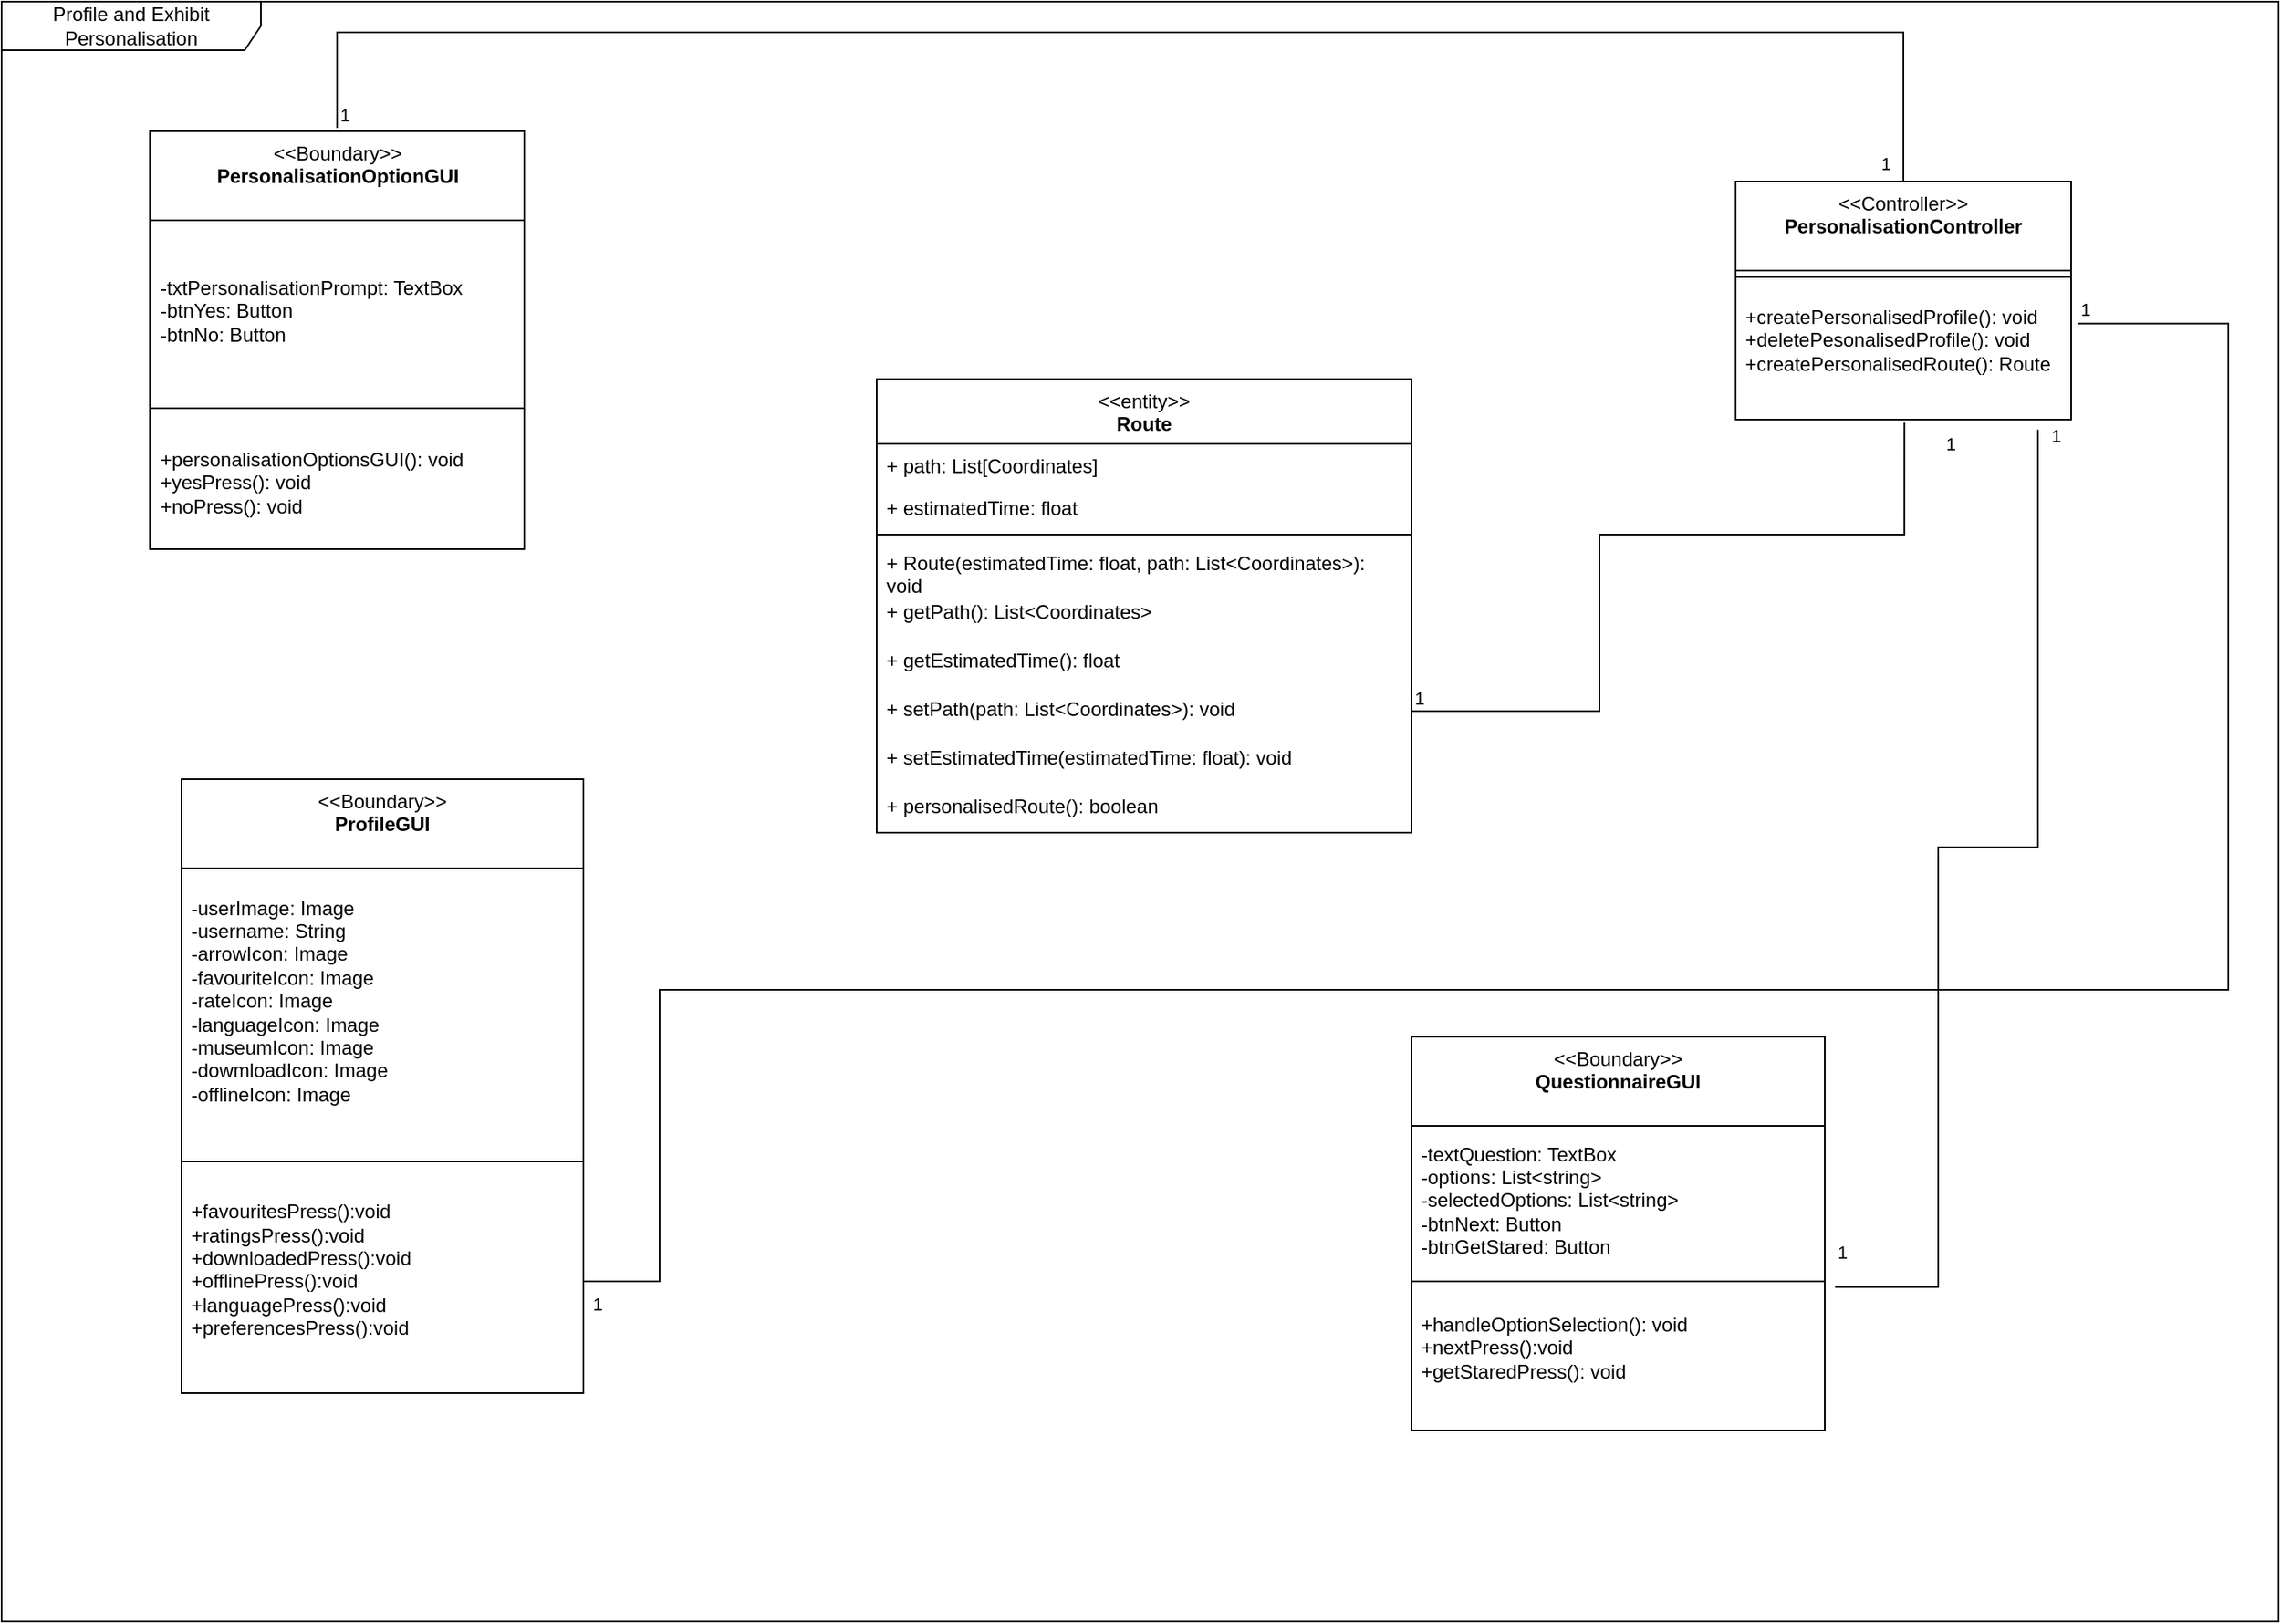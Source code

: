 <mxfile version="26.2.14">
  <diagram id="C5RBs43oDa-KdzZeNtuy" name="Page-1">
    <mxGraphModel dx="1975" dy="1038" grid="0" gridSize="10" guides="1" tooltips="1" connect="1" arrows="1" fold="1" page="1" pageScale="1" pageWidth="827" pageHeight="1169" math="0" shadow="0">
      <root>
        <mxCell id="WIyWlLk6GJQsqaUBKTNV-0" />
        <mxCell id="WIyWlLk6GJQsqaUBKTNV-1" parent="WIyWlLk6GJQsqaUBKTNV-0" />
        <mxCell id="3QtL0Roowi1bdVcyiD9X-15" value="&amp;lt;&amp;lt;Controller&amp;gt;&amp;gt;&lt;br&gt;&lt;b&gt;PersonalisationController&lt;/b&gt;&lt;div&gt;&lt;br/&gt;&lt;/div&gt;" style="swimlane;fontStyle=0;align=center;verticalAlign=top;childLayout=stackLayout;horizontal=1;startSize=55;horizontalStack=0;resizeParent=1;resizeParentMax=0;resizeLast=0;collapsible=0;marginBottom=0;html=1;whiteSpace=wrap;" vertex="1" parent="WIyWlLk6GJQsqaUBKTNV-1">
          <mxGeometry x="1113" y="127" width="207" height="147" as="geometry" />
        </mxCell>
        <mxCell id="3QtL0Roowi1bdVcyiD9X-20" value="" style="line;strokeWidth=1;fillColor=none;align=left;verticalAlign=middle;spacingTop=-1;spacingLeft=3;spacingRight=3;rotatable=0;labelPosition=right;points=[];portConstraint=eastwest;" vertex="1" parent="3QtL0Roowi1bdVcyiD9X-15">
          <mxGeometry y="55" width="207" height="8" as="geometry" />
        </mxCell>
        <mxCell id="3QtL0Roowi1bdVcyiD9X-22" value="+createPersonalisedProfile(): void&lt;div&gt;+deletePesonalisedProfile(): void&lt;/div&gt;&lt;div&gt;+createPersonalisedRoute(): Route&lt;/div&gt;&lt;div&gt;&lt;br&gt;&lt;/div&gt;" style="text;html=1;strokeColor=none;fillColor=none;align=left;verticalAlign=middle;spacingLeft=4;spacingRight=4;overflow=hidden;rotatable=0;points=[[0,0.5],[1,0.5]];portConstraint=eastwest;whiteSpace=wrap;" vertex="1" parent="3QtL0Roowi1bdVcyiD9X-15">
          <mxGeometry y="63" width="207" height="84" as="geometry" />
        </mxCell>
        <mxCell id="3QtL0Roowi1bdVcyiD9X-31" value="&amp;lt;&amp;lt;Boundary&amp;gt;&amp;gt;&lt;br&gt;&lt;b&gt;PersonalisationOptionGUI&lt;/b&gt;&lt;div&gt;&lt;br/&gt;&lt;/div&gt;" style="swimlane;fontStyle=0;align=center;verticalAlign=top;childLayout=stackLayout;horizontal=1;startSize=55;horizontalStack=0;resizeParent=1;resizeParentMax=0;resizeLast=0;collapsible=0;marginBottom=0;html=1;whiteSpace=wrap;" vertex="1" parent="WIyWlLk6GJQsqaUBKTNV-1">
          <mxGeometry x="134.5" y="96" width="231" height="258" as="geometry" />
        </mxCell>
        <mxCell id="3QtL0Roowi1bdVcyiD9X-33" value="-txtPersonalisationPrompt: TextBox&lt;div&gt;-btnYes: Button&lt;/div&gt;&lt;div&gt;-btnNo: Button&lt;/div&gt;" style="text;html=1;strokeColor=none;fillColor=none;align=left;verticalAlign=middle;spacingLeft=4;spacingRight=4;overflow=hidden;rotatable=0;points=[[0,0.5],[1,0.5]];portConstraint=eastwest;whiteSpace=wrap;" vertex="1" parent="3QtL0Roowi1bdVcyiD9X-31">
          <mxGeometry y="55" width="231" height="112" as="geometry" />
        </mxCell>
        <mxCell id="3QtL0Roowi1bdVcyiD9X-36" value="" style="line;strokeWidth=1;fillColor=none;align=left;verticalAlign=middle;spacingTop=-1;spacingLeft=3;spacingRight=3;rotatable=0;labelPosition=right;points=[];portConstraint=eastwest;" vertex="1" parent="3QtL0Roowi1bdVcyiD9X-31">
          <mxGeometry y="167" width="231" height="8" as="geometry" />
        </mxCell>
        <mxCell id="3QtL0Roowi1bdVcyiD9X-38" value="&lt;div&gt;&lt;span style=&quot;background-color: transparent; color: light-dark(rgb(0, 0, 0), rgb(255, 255, 255));&quot;&gt;+personalisationOptionsGUI(): void&lt;/span&gt;&lt;/div&gt;&lt;div&gt;&lt;span style=&quot;background-color: transparent; color: light-dark(rgb(0, 0, 0), rgb(255, 255, 255));&quot;&gt;+yesPress(): void&lt;/span&gt;&lt;/div&gt;&lt;div&gt;+noPress(): void&lt;/div&gt;" style="text;html=1;strokeColor=none;fillColor=none;align=left;verticalAlign=middle;spacingLeft=4;spacingRight=4;overflow=hidden;rotatable=0;points=[[0,0.5],[1,0.5]];portConstraint=eastwest;whiteSpace=wrap;" vertex="1" parent="3QtL0Roowi1bdVcyiD9X-31">
          <mxGeometry y="175" width="231" height="83" as="geometry" />
        </mxCell>
        <mxCell id="3QtL0Roowi1bdVcyiD9X-39" value="" style="endArrow=none;html=1;edgeStyle=orthogonalEdgeStyle;rounded=0;entryX=0.5;entryY=0;entryDx=0;entryDy=0;" edge="1" parent="WIyWlLk6GJQsqaUBKTNV-1" target="3QtL0Roowi1bdVcyiD9X-15">
          <mxGeometry relative="1" as="geometry">
            <mxPoint x="250" y="94" as="sourcePoint" />
            <mxPoint x="1023" y="515" as="targetPoint" />
            <Array as="points">
              <mxPoint x="250" y="35" />
              <mxPoint x="1217" y="35" />
            </Array>
          </mxGeometry>
        </mxCell>
        <mxCell id="3QtL0Roowi1bdVcyiD9X-40" value="1" style="edgeLabel;resizable=0;html=1;align=left;verticalAlign=bottom;" connectable="0" vertex="1" parent="3QtL0Roowi1bdVcyiD9X-39">
          <mxGeometry x="-1" relative="1" as="geometry" />
        </mxCell>
        <mxCell id="3QtL0Roowi1bdVcyiD9X-41" value="1" style="edgeLabel;resizable=0;html=1;align=right;verticalAlign=bottom;" connectable="0" vertex="1" parent="3QtL0Roowi1bdVcyiD9X-39">
          <mxGeometry x="1" relative="1" as="geometry">
            <mxPoint x="-7" y="-3" as="offset" />
          </mxGeometry>
        </mxCell>
        <mxCell id="3QtL0Roowi1bdVcyiD9X-42" value="Profile and Exhibit Personalisation" style="shape=umlFrame;whiteSpace=wrap;html=1;pointerEvents=0;recursiveResize=0;container=1;collapsible=0;width=160;" vertex="1" parent="WIyWlLk6GJQsqaUBKTNV-1">
          <mxGeometry x="43" y="16" width="1405" height="1000" as="geometry" />
        </mxCell>
        <mxCell id="3QtL0Roowi1bdVcyiD9X-23" value="&amp;lt;&amp;lt;Boundary&amp;gt;&amp;gt;&lt;br&gt;&lt;b&gt;ProfileGUI&lt;/b&gt;" style="swimlane;fontStyle=0;align=center;verticalAlign=top;childLayout=stackLayout;horizontal=1;startSize=55;horizontalStack=0;resizeParent=1;resizeParentMax=0;resizeLast=0;collapsible=0;marginBottom=0;html=1;whiteSpace=wrap;" vertex="1" parent="3QtL0Roowi1bdVcyiD9X-42">
          <mxGeometry x="111" y="480" width="248" height="379" as="geometry" />
        </mxCell>
        <mxCell id="3QtL0Roowi1bdVcyiD9X-25" value="-userImage: Image&lt;div&gt;-username: String&lt;/div&gt;&lt;div&gt;-arrowIcon: Image&lt;/div&gt;&lt;div&gt;-favouriteIcon: Image&lt;/div&gt;&lt;div&gt;-rateIcon: Image&lt;/div&gt;&lt;div&gt;-languageIcon: Image&lt;/div&gt;&lt;div&gt;-museumIcon: Image&lt;/div&gt;&lt;div&gt;-dowmloadIcon: Image&lt;/div&gt;&lt;div&gt;-offlineIcon: Image&lt;/div&gt;&lt;div&gt;&lt;br&gt;&lt;/div&gt;" style="text;html=1;strokeColor=none;fillColor=none;align=left;verticalAlign=middle;spacingLeft=4;spacingRight=4;overflow=hidden;rotatable=0;points=[[0,0.5],[1,0.5]];portConstraint=eastwest;whiteSpace=wrap;" vertex="1" parent="3QtL0Roowi1bdVcyiD9X-23">
          <mxGeometry y="55" width="248" height="177" as="geometry" />
        </mxCell>
        <mxCell id="3QtL0Roowi1bdVcyiD9X-28" value="" style="line;strokeWidth=1;fillColor=none;align=left;verticalAlign=middle;spacingTop=-1;spacingLeft=3;spacingRight=3;rotatable=0;labelPosition=right;points=[];portConstraint=eastwest;" vertex="1" parent="3QtL0Roowi1bdVcyiD9X-23">
          <mxGeometry y="232" width="248" height="8" as="geometry" />
        </mxCell>
        <mxCell id="3QtL0Roowi1bdVcyiD9X-30" value="+favouritesPress():void&lt;div&gt;+ratingsPress():void&lt;/div&gt;&lt;div&gt;+downloadedPress():void&lt;/div&gt;&lt;div&gt;+offlinePress():void&lt;/div&gt;&lt;div&gt;+languagePress():void&lt;/div&gt;&lt;div&gt;+preferencesPress():void&lt;/div&gt;&lt;div&gt;&lt;br&gt;&lt;/div&gt;" style="text;html=1;strokeColor=none;fillColor=none;align=left;verticalAlign=middle;spacingLeft=4;spacingRight=4;overflow=hidden;rotatable=0;points=[[0,0.5],[1,0.5]];portConstraint=eastwest;whiteSpace=wrap;" vertex="1" parent="3QtL0Roowi1bdVcyiD9X-23">
          <mxGeometry y="240" width="248" height="139" as="geometry" />
        </mxCell>
        <mxCell id="3QtL0Roowi1bdVcyiD9X-49" value="&lt;div&gt;&lt;span style=&quot;font-weight: normal;&quot;&gt;&amp;lt;&amp;lt;entity&amp;gt;&amp;gt;&lt;/span&gt;&lt;/div&gt;Route" style="swimlane;fontStyle=1;align=center;verticalAlign=top;childLayout=stackLayout;horizontal=1;startSize=40;horizontalStack=0;resizeParent=1;resizeParentMax=0;resizeLast=0;collapsible=1;marginBottom=0;whiteSpace=wrap;html=1;" vertex="1" parent="3QtL0Roowi1bdVcyiD9X-42">
          <mxGeometry x="540" y="233" width="330" height="280" as="geometry" />
        </mxCell>
        <mxCell id="3QtL0Roowi1bdVcyiD9X-50" value="+ path: List[Coordinates]" style="text;strokeColor=none;fillColor=none;align=left;verticalAlign=top;spacingLeft=4;spacingRight=4;overflow=hidden;rotatable=0;points=[[0,0.5],[1,0.5]];portConstraint=eastwest;whiteSpace=wrap;html=1;" vertex="1" parent="3QtL0Roowi1bdVcyiD9X-49">
          <mxGeometry y="40" width="330" height="26" as="geometry" />
        </mxCell>
        <mxCell id="3QtL0Roowi1bdVcyiD9X-51" value="+ estimatedTime: float" style="text;strokeColor=none;fillColor=none;align=left;verticalAlign=top;spacingLeft=4;spacingRight=4;overflow=hidden;rotatable=0;points=[[0,0.5],[1,0.5]];portConstraint=eastwest;whiteSpace=wrap;html=1;" vertex="1" parent="3QtL0Roowi1bdVcyiD9X-49">
          <mxGeometry y="66" width="330" height="26" as="geometry" />
        </mxCell>
        <mxCell id="3QtL0Roowi1bdVcyiD9X-52" value="" style="line;strokeWidth=1;fillColor=none;align=left;verticalAlign=middle;spacingTop=-1;spacingLeft=3;spacingRight=3;rotatable=0;labelPosition=right;points=[];portConstraint=eastwest;strokeColor=inherit;" vertex="1" parent="3QtL0Roowi1bdVcyiD9X-49">
          <mxGeometry y="92" width="330" height="8" as="geometry" />
        </mxCell>
        <mxCell id="3QtL0Roowi1bdVcyiD9X-53" value="+ Route(estimatedTime: float, path: List&amp;lt;Coordinates&amp;gt;): void" style="text;strokeColor=none;fillColor=none;align=left;verticalAlign=top;spacingLeft=4;spacingRight=4;overflow=hidden;rotatable=0;points=[[0,0.5],[1,0.5]];portConstraint=eastwest;whiteSpace=wrap;html=1;" vertex="1" parent="3QtL0Roowi1bdVcyiD9X-49">
          <mxGeometry y="100" width="330" height="30" as="geometry" />
        </mxCell>
        <mxCell id="3QtL0Roowi1bdVcyiD9X-54" value="+ getPath(): List&amp;lt;Coordinates&amp;gt;" style="text;strokeColor=none;fillColor=none;align=left;verticalAlign=top;spacingLeft=4;spacingRight=4;overflow=hidden;rotatable=0;points=[[0,0.5],[1,0.5]];portConstraint=eastwest;whiteSpace=wrap;html=1;" vertex="1" parent="3QtL0Roowi1bdVcyiD9X-49">
          <mxGeometry y="130" width="330" height="30" as="geometry" />
        </mxCell>
        <mxCell id="3QtL0Roowi1bdVcyiD9X-55" value="+ getEstimatedTime(): float" style="text;strokeColor=none;fillColor=none;align=left;verticalAlign=top;spacingLeft=4;spacingRight=4;overflow=hidden;rotatable=0;points=[[0,0.5],[1,0.5]];portConstraint=eastwest;whiteSpace=wrap;html=1;" vertex="1" parent="3QtL0Roowi1bdVcyiD9X-49">
          <mxGeometry y="160" width="330" height="30" as="geometry" />
        </mxCell>
        <mxCell id="3QtL0Roowi1bdVcyiD9X-56" value="+ setPath(path: List&amp;lt;Coordinates&amp;gt;): void" style="text;strokeColor=none;fillColor=none;align=left;verticalAlign=top;spacingLeft=4;spacingRight=4;overflow=hidden;rotatable=0;points=[[0,0.5],[1,0.5]];portConstraint=eastwest;whiteSpace=wrap;html=1;" vertex="1" parent="3QtL0Roowi1bdVcyiD9X-49">
          <mxGeometry y="190" width="330" height="30" as="geometry" />
        </mxCell>
        <mxCell id="3QtL0Roowi1bdVcyiD9X-57" value="+ setEstimatedTime(estimatedTime: float): void" style="text;strokeColor=none;fillColor=none;align=left;verticalAlign=top;spacingLeft=4;spacingRight=4;overflow=hidden;rotatable=0;points=[[0,0.5],[1,0.5]];portConstraint=eastwest;whiteSpace=wrap;html=1;" vertex="1" parent="3QtL0Roowi1bdVcyiD9X-49">
          <mxGeometry y="220" width="330" height="30" as="geometry" />
        </mxCell>
        <mxCell id="3QtL0Roowi1bdVcyiD9X-59" value="+ personalisedRoute(): boolean" style="text;strokeColor=none;fillColor=none;align=left;verticalAlign=top;spacingLeft=4;spacingRight=4;overflow=hidden;rotatable=0;points=[[0,0.5],[1,0.5]];portConstraint=eastwest;whiteSpace=wrap;html=1;" vertex="1" parent="3QtL0Roowi1bdVcyiD9X-49">
          <mxGeometry y="250" width="330" height="30" as="geometry" />
        </mxCell>
        <mxCell id="4XlQt87d464CBhAci1XD-4" value="&amp;lt;&amp;lt;Boundary&amp;gt;&amp;gt;&lt;br&gt;&lt;b&gt;QuestionnaireGUI&lt;/b&gt;" style="swimlane;fontStyle=0;align=center;verticalAlign=top;childLayout=stackLayout;horizontal=1;startSize=55;horizontalStack=0;resizeParent=1;resizeParentMax=0;resizeLast=0;collapsible=0;marginBottom=0;html=1;whiteSpace=wrap;" parent="3QtL0Roowi1bdVcyiD9X-42" vertex="1">
          <mxGeometry x="870" y="639" width="255" height="243" as="geometry" />
        </mxCell>
        <mxCell id="4XlQt87d464CBhAci1XD-5" value="-textQuestion: TextBox&lt;div&gt;-options: List&amp;lt;string&amp;gt;&lt;/div&gt;&lt;div&gt;-selectedOptions: List&amp;lt;string&amp;gt;&lt;/div&gt;&lt;div&gt;-btnNext: Button&lt;/div&gt;&lt;div&gt;-btnGetStared: Button&lt;/div&gt;" style="text;html=1;strokeColor=none;fillColor=none;align=left;verticalAlign=middle;spacingLeft=4;spacingRight=4;overflow=hidden;rotatable=0;points=[[0,0.5],[1,0.5]];portConstraint=eastwest;whiteSpace=wrap;" parent="4XlQt87d464CBhAci1XD-4" vertex="1">
          <mxGeometry y="55" width="255" height="92" as="geometry" />
        </mxCell>
        <mxCell id="4XlQt87d464CBhAci1XD-6" value="" style="line;strokeWidth=1;fillColor=none;align=left;verticalAlign=middle;spacingTop=-1;spacingLeft=3;spacingRight=3;rotatable=0;labelPosition=right;points=[];portConstraint=eastwest;" parent="4XlQt87d464CBhAci1XD-4" vertex="1">
          <mxGeometry y="147" width="255" height="8" as="geometry" />
        </mxCell>
        <mxCell id="4XlQt87d464CBhAci1XD-7" value="&lt;div&gt;&lt;div&gt;+handleOptionSelection(): void&lt;br&gt;&lt;div&gt;+nextPress():void&lt;/div&gt;&lt;div&gt;+getStaredPress(): void&lt;/div&gt;&lt;div&gt;&lt;div&gt;&lt;br&gt;&lt;/div&gt;&lt;/div&gt;&lt;/div&gt;&lt;/div&gt;" style="text;html=1;strokeColor=none;fillColor=none;align=left;verticalAlign=middle;spacingLeft=4;spacingRight=4;overflow=hidden;rotatable=0;points=[[0,0.5],[1,0.5]];portConstraint=eastwest;whiteSpace=wrap;" parent="4XlQt87d464CBhAci1XD-4" vertex="1">
          <mxGeometry y="155" width="255" height="88" as="geometry" />
        </mxCell>
        <mxCell id="3QtL0Roowi1bdVcyiD9X-43" value="" style="endArrow=none;html=1;edgeStyle=orthogonalEdgeStyle;rounded=0;entryX=0.503;entryY=1.022;entryDx=0;entryDy=0;entryPerimeter=0;exitX=1;exitY=0.5;exitDx=0;exitDy=0;" edge="1" parent="WIyWlLk6GJQsqaUBKTNV-1" source="3QtL0Roowi1bdVcyiD9X-56" target="3QtL0Roowi1bdVcyiD9X-22">
          <mxGeometry relative="1" as="geometry">
            <mxPoint x="945" y="591" as="sourcePoint" />
            <mxPoint x="1053" y="518" as="targetPoint" />
            <Array as="points">
              <mxPoint x="1029" y="454" />
              <mxPoint x="1029" y="345" />
              <mxPoint x="1217" y="345" />
            </Array>
          </mxGeometry>
        </mxCell>
        <mxCell id="3QtL0Roowi1bdVcyiD9X-44" value="1" style="edgeLabel;resizable=0;html=1;align=left;verticalAlign=bottom;" connectable="0" vertex="1" parent="3QtL0Roowi1bdVcyiD9X-43">
          <mxGeometry x="-1" relative="1" as="geometry" />
        </mxCell>
        <mxCell id="3QtL0Roowi1bdVcyiD9X-45" value="1" style="edgeLabel;resizable=0;html=1;align=right;verticalAlign=bottom;" connectable="0" vertex="1" parent="3QtL0Roowi1bdVcyiD9X-43">
          <mxGeometry x="1" relative="1" as="geometry">
            <mxPoint x="32" y="22" as="offset" />
          </mxGeometry>
        </mxCell>
        <mxCell id="3QtL0Roowi1bdVcyiD9X-46" value="" style="endArrow=none;html=1;edgeStyle=orthogonalEdgeStyle;rounded=0;exitX=1.019;exitY=0.295;exitDx=0;exitDy=0;exitPerimeter=0;" edge="1" parent="WIyWlLk6GJQsqaUBKTNV-1" source="3QtL0Roowi1bdVcyiD9X-22" target="3QtL0Roowi1bdVcyiD9X-30">
          <mxGeometry relative="1" as="geometry">
            <mxPoint x="893" y="518" as="sourcePoint" />
            <mxPoint x="1053" y="518" as="targetPoint" />
            <Array as="points">
              <mxPoint x="1417" y="215" />
              <mxPoint x="1417" y="626" />
              <mxPoint x="449" y="626" />
              <mxPoint x="449" y="806" />
            </Array>
          </mxGeometry>
        </mxCell>
        <mxCell id="3QtL0Roowi1bdVcyiD9X-47" value="1" style="edgeLabel;resizable=0;html=1;align=left;verticalAlign=bottom;" connectable="0" vertex="1" parent="3QtL0Roowi1bdVcyiD9X-46">
          <mxGeometry x="-1" relative="1" as="geometry" />
        </mxCell>
        <mxCell id="3QtL0Roowi1bdVcyiD9X-48" value="1" style="edgeLabel;resizable=0;html=1;align=right;verticalAlign=bottom;" connectable="0" vertex="1" parent="3QtL0Roowi1bdVcyiD9X-46">
          <mxGeometry x="1" relative="1" as="geometry">
            <mxPoint x="13" y="22" as="offset" />
          </mxGeometry>
        </mxCell>
        <mxCell id="3QtL0Roowi1bdVcyiD9X-60" value="" style="endArrow=none;html=1;edgeStyle=orthogonalEdgeStyle;rounded=0;entryX=0.901;entryY=1.075;entryDx=0;entryDy=0;entryPerimeter=0;exitX=1.025;exitY=-0.006;exitDx=0;exitDy=0;exitPerimeter=0;" edge="1" parent="WIyWlLk6GJQsqaUBKTNV-1" source="4XlQt87d464CBhAci1XD-7" target="3QtL0Roowi1bdVcyiD9X-22">
          <mxGeometry relative="1" as="geometry">
            <mxPoint x="893" y="479" as="sourcePoint" />
            <mxPoint x="1053" y="479" as="targetPoint" />
            <Array as="points">
              <mxPoint x="1238" y="810" />
              <mxPoint x="1238" y="538" />
              <mxPoint x="1300" y="538" />
            </Array>
          </mxGeometry>
        </mxCell>
        <mxCell id="3QtL0Roowi1bdVcyiD9X-61" value="1&lt;div&gt;&lt;br&gt;&lt;/div&gt;" style="edgeLabel;resizable=0;html=1;align=left;verticalAlign=bottom;" connectable="0" vertex="1" parent="3QtL0Roowi1bdVcyiD9X-60">
          <mxGeometry x="-1" relative="1" as="geometry" />
        </mxCell>
        <mxCell id="3QtL0Roowi1bdVcyiD9X-62" value="1&lt;div&gt;&lt;br&gt;&lt;/div&gt;" style="edgeLabel;resizable=0;html=1;align=right;verticalAlign=bottom;" connectable="0" vertex="1" parent="3QtL0Roowi1bdVcyiD9X-60">
          <mxGeometry x="1" relative="1" as="geometry">
            <mxPoint x="15" y="25" as="offset" />
          </mxGeometry>
        </mxCell>
      </root>
    </mxGraphModel>
  </diagram>
</mxfile>
